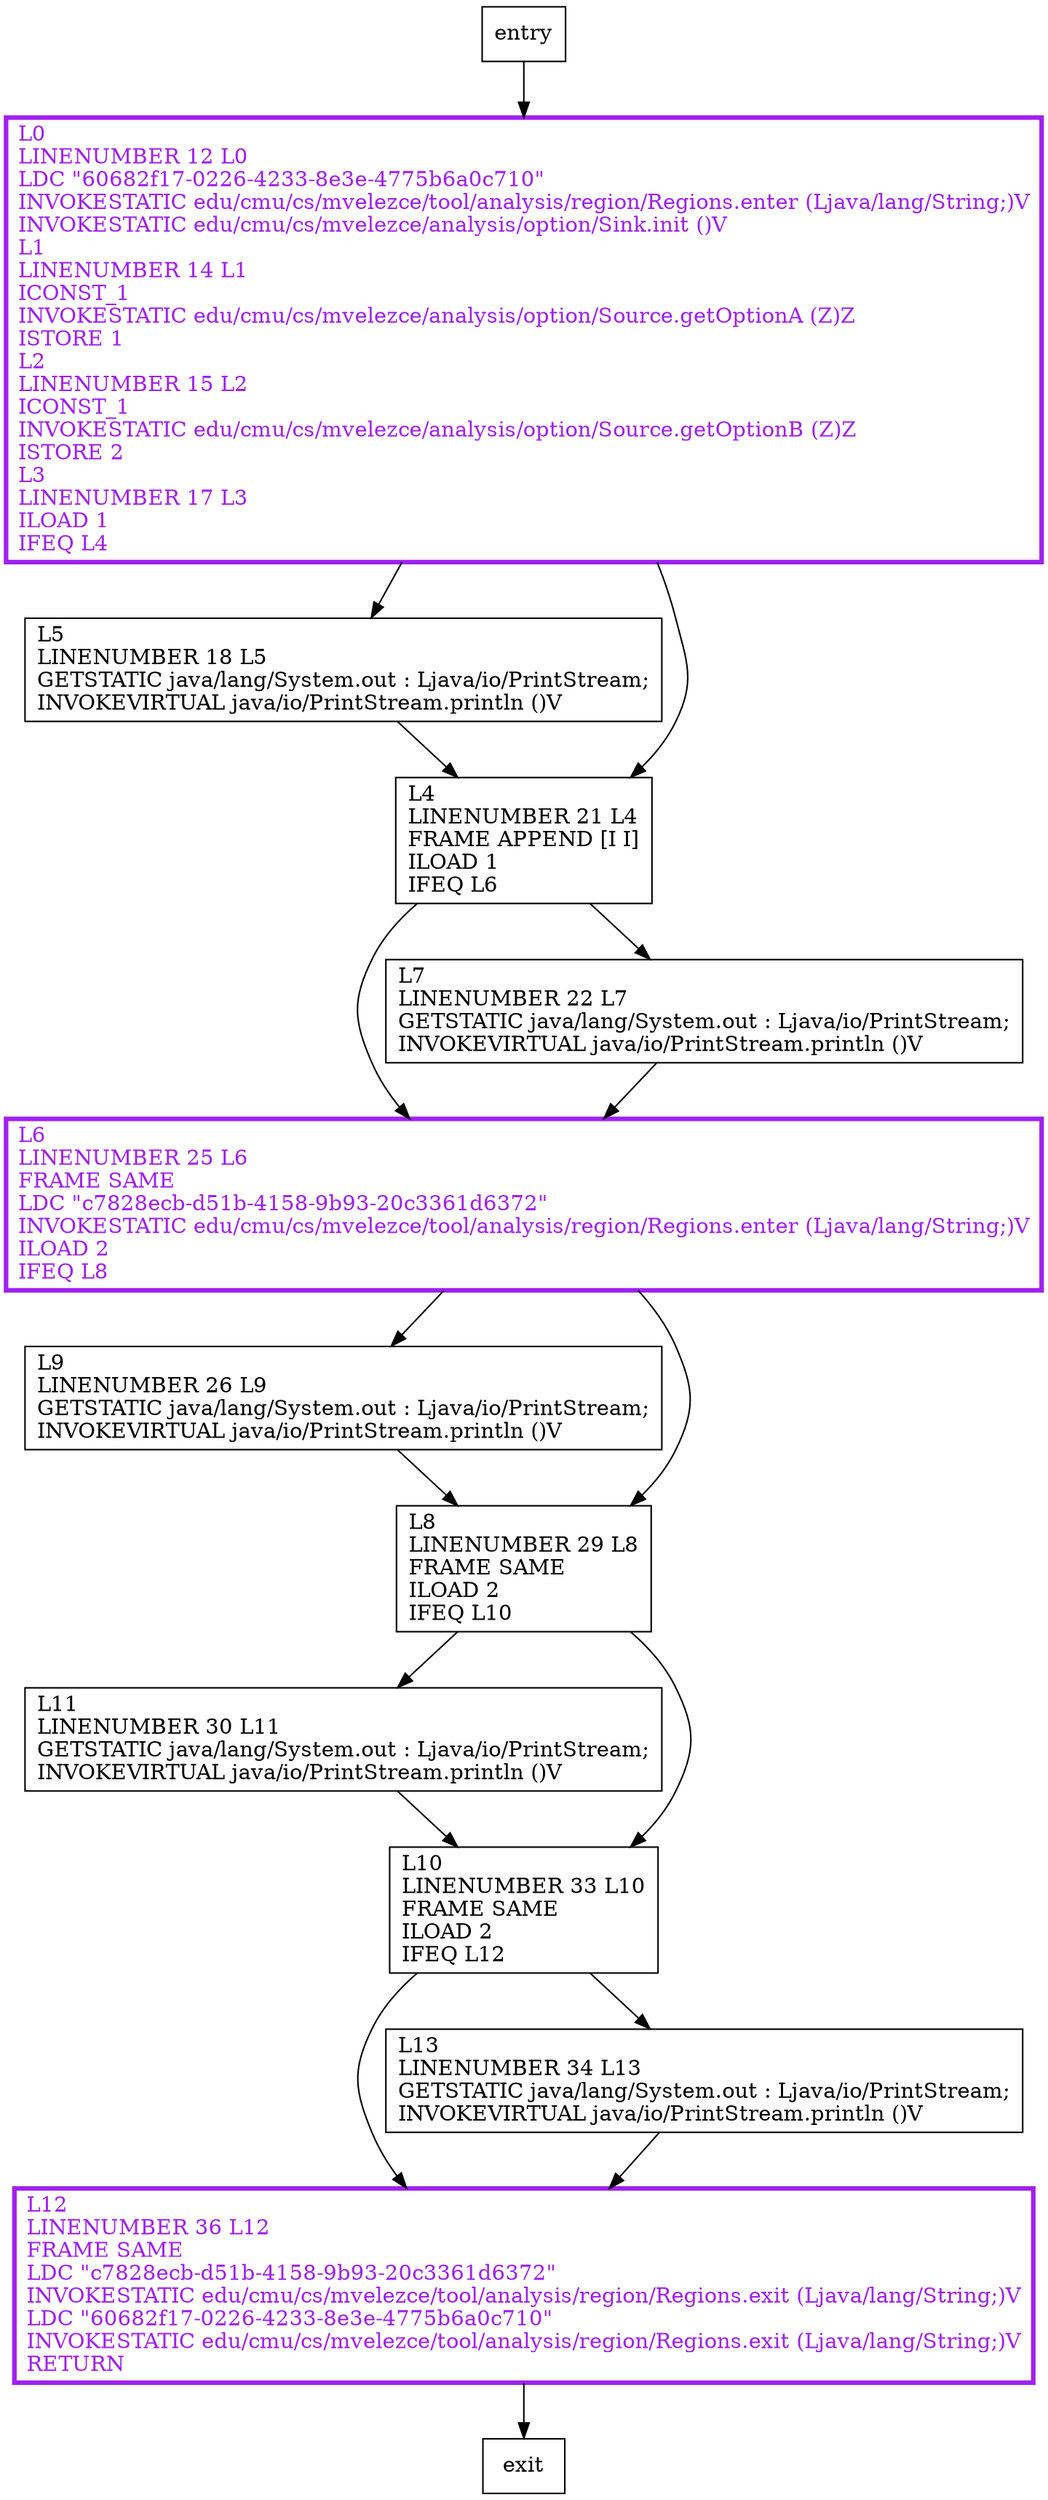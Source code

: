 digraph main {
node [shape=record];
898839899 [label="L11\lLINENUMBER 30 L11\lGETSTATIC java/lang/System.out : Ljava/io/PrintStream;\lINVOKEVIRTUAL java/io/PrintStream.println ()V\l"];
1114466657 [label="L12\lLINENUMBER 36 L12\lFRAME SAME\lLDC \"c7828ecb-d51b-4158-9b93-20c3361d6372\"\lINVOKESTATIC edu/cmu/cs/mvelezce/tool/analysis/region/Regions.exit (Ljava/lang/String;)V\lLDC \"60682f17-0226-4233-8e3e-4775b6a0c710\"\lINVOKESTATIC edu/cmu/cs/mvelezce/tool/analysis/region/Regions.exit (Ljava/lang/String;)V\lRETURN\l"];
252987309 [label="L5\lLINENUMBER 18 L5\lGETSTATIC java/lang/System.out : Ljava/io/PrintStream;\lINVOKEVIRTUAL java/io/PrintStream.println ()V\l"];
1658000563 [label="L9\lLINENUMBER 26 L9\lGETSTATIC java/lang/System.out : Ljava/io/PrintStream;\lINVOKEVIRTUAL java/io/PrintStream.println ()V\l"];
1339497419 [label="L8\lLINENUMBER 29 L8\lFRAME SAME\lILOAD 2\lIFEQ L10\l"];
1718899756 [label="L6\lLINENUMBER 25 L6\lFRAME SAME\lLDC \"c7828ecb-d51b-4158-9b93-20c3361d6372\"\lINVOKESTATIC edu/cmu/cs/mvelezce/tool/analysis/region/Regions.enter (Ljava/lang/String;)V\lILOAD 2\lIFEQ L8\l"];
641923569 [label="L10\lLINENUMBER 33 L10\lFRAME SAME\lILOAD 2\lIFEQ L12\l"];
1024838376 [label="L7\lLINENUMBER 22 L7\lGETSTATIC java/lang/System.out : Ljava/io/PrintStream;\lINVOKEVIRTUAL java/io/PrintStream.println ()V\l"];
1212636903 [label="L4\lLINENUMBER 21 L4\lFRAME APPEND [I I]\lILOAD 1\lIFEQ L6\l"];
954309395 [label="L13\lLINENUMBER 34 L13\lGETSTATIC java/lang/System.out : Ljava/io/PrintStream;\lINVOKEVIRTUAL java/io/PrintStream.println ()V\l"];
117155890 [label="L0\lLINENUMBER 12 L0\lLDC \"60682f17-0226-4233-8e3e-4775b6a0c710\"\lINVOKESTATIC edu/cmu/cs/mvelezce/tool/analysis/region/Regions.enter (Ljava/lang/String;)V\lINVOKESTATIC edu/cmu/cs/mvelezce/analysis/option/Sink.init ()V\lL1\lLINENUMBER 14 L1\lICONST_1\lINVOKESTATIC edu/cmu/cs/mvelezce/analysis/option/Source.getOptionA (Z)Z\lISTORE 1\lL2\lLINENUMBER 15 L2\lICONST_1\lINVOKESTATIC edu/cmu/cs/mvelezce/analysis/option/Source.getOptionB (Z)Z\lISTORE 2\lL3\lLINENUMBER 17 L3\lILOAD 1\lIFEQ L4\l"];
entry;
exit;
898839899 -> 641923569;
1718899756 -> 1658000563;
1718899756 -> 1339497419;
641923569 -> 1114466657;
641923569 -> 954309395;
1024838376 -> 1718899756;
1212636903 -> 1718899756;
1212636903 -> 1024838376;
954309395 -> 1114466657;
entry -> 117155890;
1114466657 -> exit;
252987309 -> 1212636903;
1658000563 -> 1339497419;
1339497419 -> 898839899;
1339497419 -> 641923569;
117155890 -> 252987309;
117155890 -> 1212636903;
1114466657[fontcolor="purple", penwidth=3, color="purple"];
1718899756[fontcolor="purple", penwidth=3, color="purple"];
117155890[fontcolor="purple", penwidth=3, color="purple"];
}
